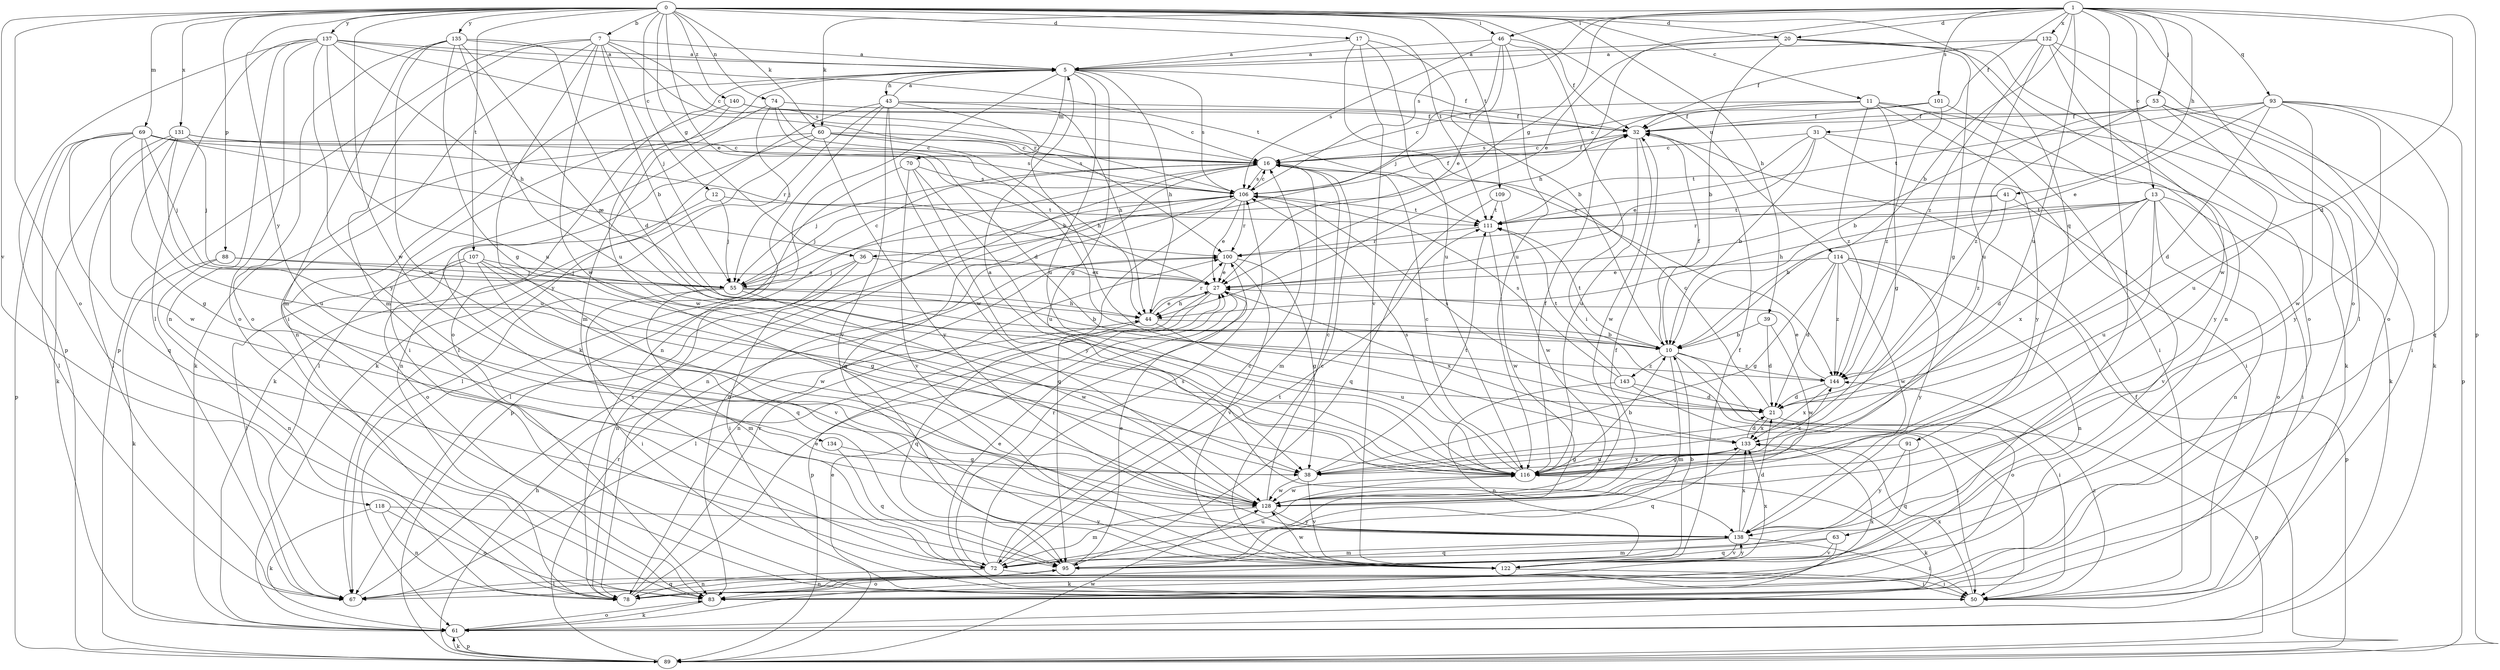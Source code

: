 strict digraph  {
0;
1;
5;
7;
10;
11;
12;
13;
16;
17;
20;
21;
27;
31;
32;
36;
38;
39;
41;
43;
44;
46;
50;
53;
55;
60;
61;
63;
67;
69;
70;
72;
74;
78;
83;
88;
89;
91;
93;
95;
100;
101;
106;
107;
109;
111;
114;
116;
118;
122;
128;
131;
132;
133;
134;
135;
137;
138;
140;
143;
144;
0 -> 7  [label=b];
0 -> 11  [label=c];
0 -> 12  [label=c];
0 -> 17  [label=d];
0 -> 20  [label=d];
0 -> 27  [label=e];
0 -> 36  [label=g];
0 -> 39  [label=h];
0 -> 46  [label=i];
0 -> 60  [label=k];
0 -> 69  [label=m];
0 -> 74  [label=n];
0 -> 83  [label=o];
0 -> 88  [label=p];
0 -> 91  [label=q];
0 -> 107  [label=t];
0 -> 109  [label=t];
0 -> 111  [label=t];
0 -> 114  [label=u];
0 -> 118  [label=v];
0 -> 128  [label=w];
0 -> 131  [label=x];
0 -> 134  [label=y];
0 -> 135  [label=y];
0 -> 137  [label=y];
0 -> 140  [label=z];
1 -> 10  [label=b];
1 -> 13  [label=c];
1 -> 20  [label=d];
1 -> 21  [label=d];
1 -> 27  [label=e];
1 -> 31  [label=f];
1 -> 36  [label=g];
1 -> 41  [label=h];
1 -> 46  [label=i];
1 -> 53  [label=j];
1 -> 60  [label=k];
1 -> 63  [label=l];
1 -> 83  [label=o];
1 -> 89  [label=p];
1 -> 93  [label=q];
1 -> 101  [label=s];
1 -> 106  [label=s];
1 -> 116  [label=u];
1 -> 132  [label=x];
5 -> 32  [label=f];
5 -> 38  [label=g];
5 -> 43  [label=h];
5 -> 44  [label=h];
5 -> 61  [label=k];
5 -> 70  [label=m];
5 -> 72  [label=m];
5 -> 78  [label=n];
5 -> 83  [label=o];
5 -> 106  [label=s];
5 -> 116  [label=u];
7 -> 5  [label=a];
7 -> 10  [label=b];
7 -> 16  [label=c];
7 -> 50  [label=i];
7 -> 55  [label=j];
7 -> 72  [label=m];
7 -> 89  [label=p];
7 -> 106  [label=s];
7 -> 128  [label=w];
7 -> 138  [label=y];
10 -> 32  [label=f];
10 -> 50  [label=i];
10 -> 72  [label=m];
10 -> 83  [label=o];
10 -> 111  [label=t];
10 -> 143  [label=z];
10 -> 144  [label=z];
11 -> 16  [label=c];
11 -> 32  [label=f];
11 -> 38  [label=g];
11 -> 50  [label=i];
11 -> 61  [label=k];
11 -> 106  [label=s];
11 -> 138  [label=y];
11 -> 144  [label=z];
12 -> 55  [label=j];
12 -> 83  [label=o];
12 -> 111  [label=t];
13 -> 10  [label=b];
13 -> 21  [label=d];
13 -> 44  [label=h];
13 -> 50  [label=i];
13 -> 78  [label=n];
13 -> 83  [label=o];
13 -> 111  [label=t];
13 -> 116  [label=u];
13 -> 133  [label=x];
16 -> 32  [label=f];
16 -> 55  [label=j];
16 -> 72  [label=m];
16 -> 78  [label=n];
16 -> 89  [label=p];
16 -> 95  [label=q];
16 -> 106  [label=s];
17 -> 5  [label=a];
17 -> 10  [label=b];
17 -> 116  [label=u];
17 -> 122  [label=v];
17 -> 144  [label=z];
20 -> 5  [label=a];
20 -> 10  [label=b];
20 -> 38  [label=g];
20 -> 44  [label=h];
20 -> 78  [label=n];
20 -> 83  [label=o];
21 -> 16  [label=c];
21 -> 89  [label=p];
21 -> 106  [label=s];
21 -> 133  [label=x];
27 -> 44  [label=h];
27 -> 67  [label=l];
27 -> 89  [label=p];
27 -> 133  [label=x];
31 -> 10  [label=b];
31 -> 16  [label=c];
31 -> 27  [label=e];
31 -> 50  [label=i];
31 -> 61  [label=k];
31 -> 111  [label=t];
32 -> 16  [label=c];
32 -> 116  [label=u];
32 -> 128  [label=w];
36 -> 27  [label=e];
36 -> 50  [label=i];
36 -> 55  [label=j];
36 -> 78  [label=n];
38 -> 111  [label=t];
38 -> 122  [label=v];
38 -> 128  [label=w];
39 -> 10  [label=b];
39 -> 21  [label=d];
39 -> 128  [label=w];
41 -> 100  [label=r];
41 -> 111  [label=t];
41 -> 122  [label=v];
41 -> 144  [label=z];
43 -> 5  [label=a];
43 -> 32  [label=f];
43 -> 44  [label=h];
43 -> 61  [label=k];
43 -> 67  [label=l];
43 -> 78  [label=n];
43 -> 122  [label=v];
43 -> 128  [label=w];
43 -> 133  [label=x];
44 -> 10  [label=b];
44 -> 27  [label=e];
44 -> 95  [label=q];
44 -> 100  [label=r];
44 -> 116  [label=u];
46 -> 5  [label=a];
46 -> 27  [label=e];
46 -> 32  [label=f];
46 -> 50  [label=i];
46 -> 55  [label=j];
46 -> 106  [label=s];
46 -> 116  [label=u];
50 -> 27  [label=e];
50 -> 133  [label=x];
50 -> 144  [label=z];
53 -> 10  [label=b];
53 -> 32  [label=f];
53 -> 50  [label=i];
53 -> 61  [label=k];
53 -> 116  [label=u];
53 -> 144  [label=z];
55 -> 10  [label=b];
55 -> 16  [label=c];
55 -> 44  [label=h];
55 -> 50  [label=i];
55 -> 72  [label=m];
55 -> 128  [label=w];
60 -> 16  [label=c];
60 -> 44  [label=h];
60 -> 61  [label=k];
60 -> 67  [label=l];
60 -> 78  [label=n];
60 -> 106  [label=s];
60 -> 138  [label=y];
61 -> 83  [label=o];
61 -> 89  [label=p];
63 -> 61  [label=k];
63 -> 72  [label=m];
63 -> 95  [label=q];
63 -> 122  [label=v];
67 -> 95  [label=q];
67 -> 106  [label=s];
69 -> 16  [label=c];
69 -> 27  [label=e];
69 -> 55  [label=j];
69 -> 67  [label=l];
69 -> 89  [label=p];
69 -> 95  [label=q];
69 -> 100  [label=r];
69 -> 116  [label=u];
69 -> 128  [label=w];
70 -> 67  [label=l];
70 -> 106  [label=s];
70 -> 116  [label=u];
70 -> 122  [label=v];
70 -> 138  [label=y];
72 -> 16  [label=c];
72 -> 50  [label=i];
72 -> 78  [label=n];
72 -> 100  [label=r];
72 -> 106  [label=s];
72 -> 111  [label=t];
72 -> 116  [label=u];
74 -> 10  [label=b];
74 -> 21  [label=d];
74 -> 32  [label=f];
74 -> 55  [label=j];
74 -> 61  [label=k];
78 -> 27  [label=e];
78 -> 100  [label=r];
83 -> 61  [label=k];
83 -> 133  [label=x];
88 -> 27  [label=e];
88 -> 55  [label=j];
88 -> 61  [label=k];
88 -> 78  [label=n];
89 -> 27  [label=e];
89 -> 32  [label=f];
89 -> 44  [label=h];
89 -> 61  [label=k];
89 -> 100  [label=r];
89 -> 128  [label=w];
91 -> 38  [label=g];
91 -> 95  [label=q];
91 -> 138  [label=y];
93 -> 21  [label=d];
93 -> 27  [label=e];
93 -> 32  [label=f];
93 -> 89  [label=p];
93 -> 95  [label=q];
93 -> 111  [label=t];
93 -> 128  [label=w];
93 -> 138  [label=y];
95 -> 27  [label=e];
95 -> 32  [label=f];
95 -> 67  [label=l];
95 -> 78  [label=n];
95 -> 83  [label=o];
100 -> 27  [label=e];
100 -> 38  [label=g];
100 -> 78  [label=n];
100 -> 122  [label=v];
101 -> 16  [label=c];
101 -> 32  [label=f];
101 -> 138  [label=y];
101 -> 144  [label=z];
106 -> 16  [label=c];
106 -> 27  [label=e];
106 -> 32  [label=f];
106 -> 55  [label=j];
106 -> 67  [label=l];
106 -> 83  [label=o];
106 -> 95  [label=q];
106 -> 100  [label=r];
106 -> 111  [label=t];
107 -> 38  [label=g];
107 -> 55  [label=j];
107 -> 67  [label=l];
107 -> 95  [label=q];
107 -> 122  [label=v];
107 -> 128  [label=w];
109 -> 95  [label=q];
109 -> 111  [label=t];
109 -> 128  [label=w];
111 -> 100  [label=r];
111 -> 128  [label=w];
114 -> 21  [label=d];
114 -> 27  [label=e];
114 -> 38  [label=g];
114 -> 78  [label=n];
114 -> 89  [label=p];
114 -> 128  [label=w];
114 -> 138  [label=y];
114 -> 144  [label=z];
116 -> 5  [label=a];
116 -> 10  [label=b];
116 -> 16  [label=c];
116 -> 32  [label=f];
116 -> 61  [label=k];
116 -> 106  [label=s];
116 -> 128  [label=w];
116 -> 133  [label=x];
116 -> 144  [label=z];
118 -> 61  [label=k];
118 -> 78  [label=n];
118 -> 83  [label=o];
118 -> 138  [label=y];
122 -> 10  [label=b];
122 -> 16  [label=c];
122 -> 32  [label=f];
122 -> 50  [label=i];
122 -> 128  [label=w];
122 -> 133  [label=x];
122 -> 138  [label=y];
128 -> 16  [label=c];
128 -> 72  [label=m];
128 -> 138  [label=y];
131 -> 16  [label=c];
131 -> 38  [label=g];
131 -> 55  [label=j];
131 -> 61  [label=k];
131 -> 67  [label=l];
131 -> 106  [label=s];
131 -> 116  [label=u];
132 -> 5  [label=a];
132 -> 32  [label=f];
132 -> 67  [label=l];
132 -> 83  [label=o];
132 -> 116  [label=u];
132 -> 128  [label=w];
132 -> 144  [label=z];
133 -> 21  [label=d];
133 -> 38  [label=g];
133 -> 95  [label=q];
133 -> 116  [label=u];
134 -> 38  [label=g];
134 -> 95  [label=q];
135 -> 5  [label=a];
135 -> 21  [label=d];
135 -> 38  [label=g];
135 -> 72  [label=m];
135 -> 83  [label=o];
135 -> 116  [label=u];
135 -> 128  [label=w];
135 -> 144  [label=z];
137 -> 5  [label=a];
137 -> 44  [label=h];
137 -> 67  [label=l];
137 -> 78  [label=n];
137 -> 83  [label=o];
137 -> 89  [label=p];
137 -> 100  [label=r];
137 -> 111  [label=t];
137 -> 116  [label=u];
137 -> 138  [label=y];
138 -> 21  [label=d];
138 -> 50  [label=i];
138 -> 72  [label=m];
138 -> 95  [label=q];
138 -> 122  [label=v];
138 -> 133  [label=x];
140 -> 16  [label=c];
140 -> 32  [label=f];
140 -> 50  [label=i];
140 -> 128  [label=w];
143 -> 21  [label=d];
143 -> 50  [label=i];
143 -> 78  [label=n];
143 -> 106  [label=s];
143 -> 111  [label=t];
144 -> 21  [label=d];
144 -> 27  [label=e];
144 -> 133  [label=x];
}
